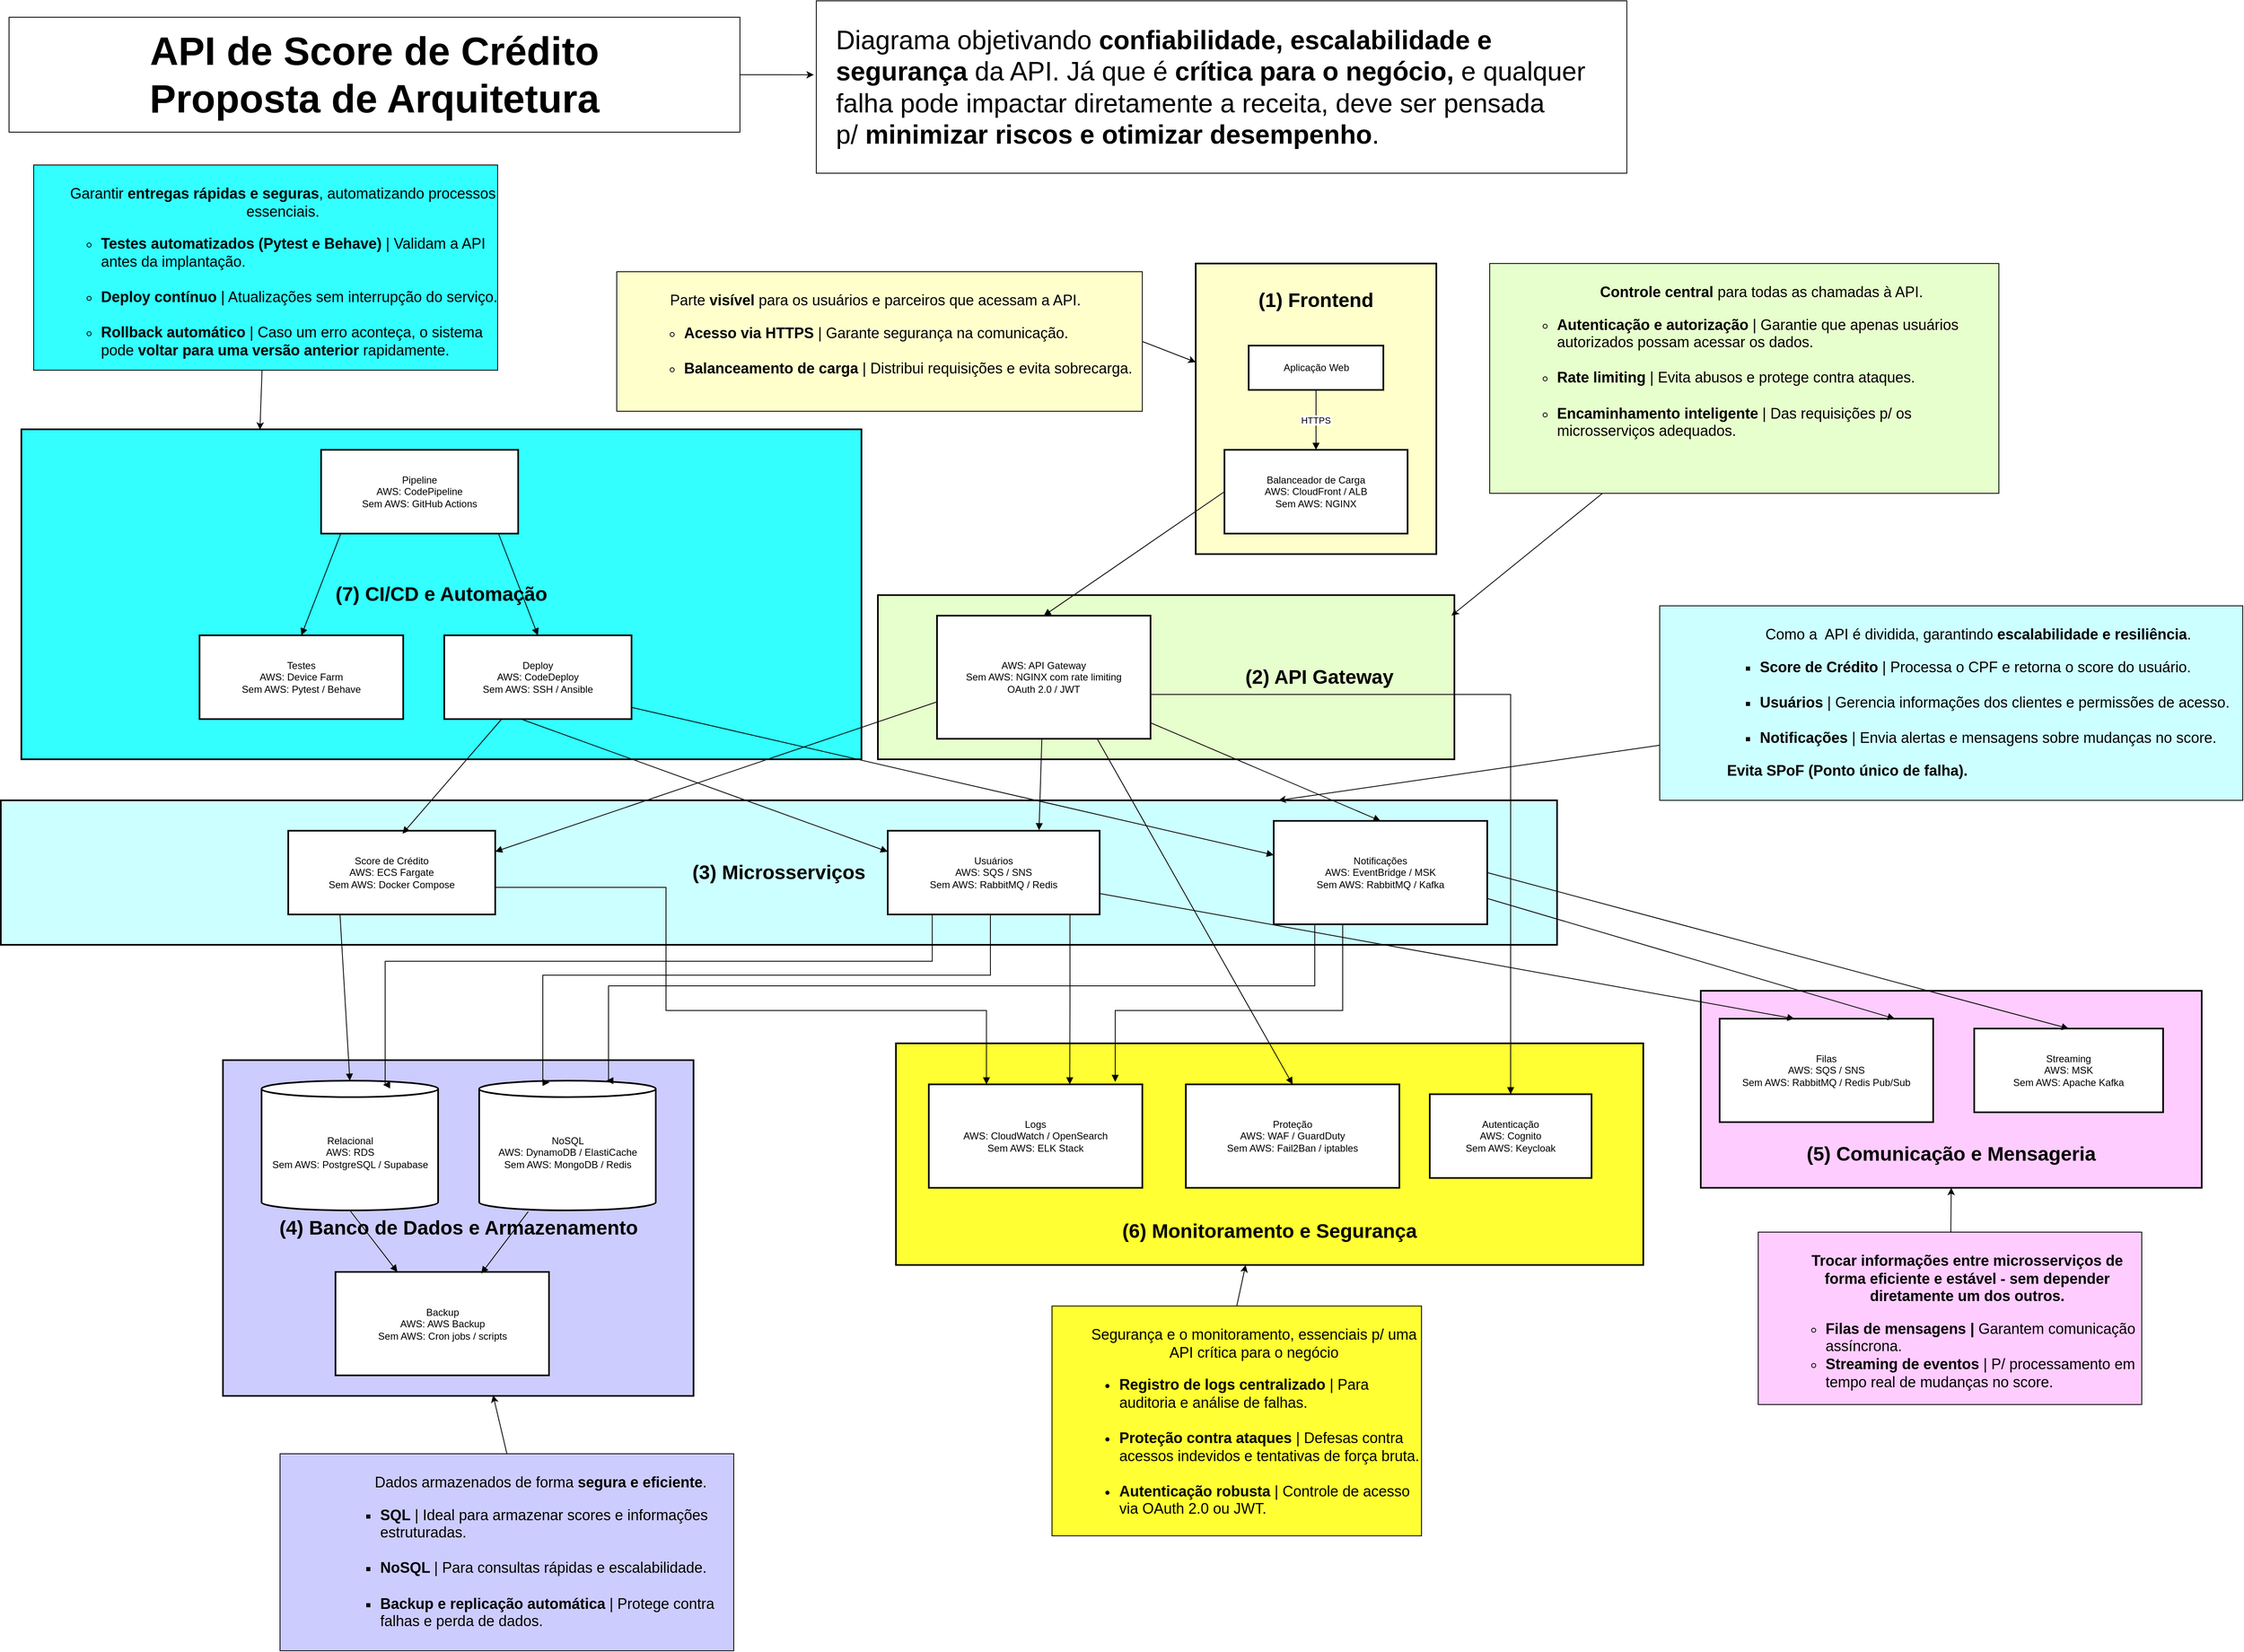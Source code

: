 <mxfile version="27.0.9">
  <diagram name="Página-1" id="U0EAmFKEfwVxLw0rXSPA">
    <mxGraphModel dx="3443" dy="1238" grid="1" gridSize="10" guides="1" tooltips="1" connect="1" arrows="1" fold="1" page="1" pageScale="1" pageWidth="827" pageHeight="1169" math="0" shadow="0">
      <root>
        <mxCell id="0" />
        <mxCell id="1" parent="0" />
        <mxCell id="oUFdxzyU1GM29w1jQ1mg-39" value="(7) CI/CD e Automação" style="whiteSpace=wrap;strokeWidth=2;fontStyle=1;fontSize=24;gradientColor=none;fillColor=#33FFFF;" vertex="1" parent="1">
          <mxGeometry x="45" y="562" width="1023" height="402" as="geometry" />
        </mxCell>
        <mxCell id="oUFdxzyU1GM29w1jQ1mg-40" value="(6) Monitoramento e Segurança" style="whiteSpace=wrap;strokeWidth=2;fontStyle=1;fontSize=24;verticalAlign=bottom;spacingTop=0;spacingBottom=24;fillColor=#FFFF33;" vertex="1" parent="1">
          <mxGeometry x="1110" y="1310" width="910" height="270" as="geometry" />
        </mxCell>
        <mxCell id="oUFdxzyU1GM29w1jQ1mg-41" value="(5) Comunicação e Mensageria" style="whiteSpace=wrap;strokeWidth=2;fontStyle=1;fontSize=24;verticalAlign=bottom;spacingBottom=24;fillColor=#FFCCFF;" vertex="1" parent="1">
          <mxGeometry x="2090" y="1246" width="610" height="240" as="geometry" />
        </mxCell>
        <mxCell id="oUFdxzyU1GM29w1jQ1mg-42" value="(4) Banco de Dados e Armazenamento" style="whiteSpace=wrap;strokeWidth=2;fillColor=#CCCCFF;fontSize=24;fontStyle=1" vertex="1" parent="1">
          <mxGeometry x="290.5" y="1330.5" width="573" height="409" as="geometry" />
        </mxCell>
        <mxCell id="oUFdxzyU1GM29w1jQ1mg-43" value="(3) Microsserviços" style="whiteSpace=wrap;strokeWidth=2;fillColor=#CCFFFF;fontStyle=1;fontSize=24;" vertex="1" parent="1">
          <mxGeometry x="20" y="1014" width="1895" height="176" as="geometry" />
        </mxCell>
        <mxCell id="oUFdxzyU1GM29w1jQ1mg-44" value="(2) API Gateway" style="whiteSpace=wrap;strokeWidth=2;fillColor=#E6FFCC;fontStyle=1;fontSize=24;align=right;spacingRight=72;" vertex="1" parent="1">
          <mxGeometry x="1088" y="764" width="702" height="200" as="geometry" />
        </mxCell>
        <mxCell id="oUFdxzyU1GM29w1jQ1mg-45" value="(1) Frontend" style="whiteSpace=wrap;strokeWidth=2;labelBackgroundColor=none;fillColor=#FFFFCC;fontStyle=1;fontSize=24;verticalAlign=top;spacingTop=24;" vertex="1" parent="1">
          <mxGeometry x="1475" y="360" width="293" height="354" as="geometry" />
        </mxCell>
        <mxCell id="oUFdxzyU1GM29w1jQ1mg-46" value="Aplicação Web" style="whiteSpace=wrap;strokeWidth=2;" vertex="1" parent="1">
          <mxGeometry x="1539.5" y="460" width="164" height="54" as="geometry" />
        </mxCell>
        <mxCell id="oUFdxzyU1GM29w1jQ1mg-47" value="Balanceador de Carga&#xa;AWS: CloudFront / ALB&#xa;Sem AWS: NGINX" style="whiteSpace=wrap;strokeWidth=2;" vertex="1" parent="1">
          <mxGeometry x="1510" y="587" width="223" height="102" as="geometry" />
        </mxCell>
        <mxCell id="oUFdxzyU1GM29w1jQ1mg-48" value="AWS: API Gateway&#xa;Sem AWS: NGINX com rate limiting&#xa;OAuth 2.0 / JWT" style="whiteSpace=wrap;strokeWidth=2;" vertex="1" parent="1">
          <mxGeometry x="1160" y="789" width="260" height="150" as="geometry" />
        </mxCell>
        <mxCell id="oUFdxzyU1GM29w1jQ1mg-49" value="Score de Crédito&#xa;AWS: ECS Fargate&#xa;Sem AWS: Docker Compose" style="whiteSpace=wrap;strokeWidth=2;" vertex="1" parent="1">
          <mxGeometry x="370" y="1051" width="252" height="102" as="geometry" />
        </mxCell>
        <mxCell id="oUFdxzyU1GM29w1jQ1mg-50" value="Usuários&#xa;AWS: SQS / SNS&#xa;Sem AWS: RabbitMQ / Redis" style="whiteSpace=wrap;strokeWidth=2;" vertex="1" parent="1">
          <mxGeometry x="1100" y="1051" width="258" height="102" as="geometry" />
        </mxCell>
        <mxCell id="oUFdxzyU1GM29w1jQ1mg-51" value="Notificações&#xa;AWS: EventBridge / MSK&#xa;Sem AWS: RabbitMQ / Kafka" style="whiteSpace=wrap;strokeWidth=2;" vertex="1" parent="1">
          <mxGeometry x="1570" y="1039" width="260" height="126" as="geometry" />
        </mxCell>
        <mxCell id="oUFdxzyU1GM29w1jQ1mg-52" value="Relacional&#xa;AWS: RDS&#xa;Sem AWS: PostgreSQL / Supabase" style="shape=cylinder3;boundedLbl=1;backgroundOutline=1;size=10;strokeWidth=2;whiteSpace=wrap;" vertex="1" parent="1">
          <mxGeometry x="337.5" y="1355.5" width="215" height="158" as="geometry" />
        </mxCell>
        <mxCell id="oUFdxzyU1GM29w1jQ1mg-53" value="NoSQL&#xa;AWS: DynamoDB / ElastiCache&#xa;Sem AWS: MongoDB / Redis" style="shape=cylinder3;boundedLbl=1;backgroundOutline=1;size=10;strokeWidth=2;whiteSpace=wrap;" vertex="1" parent="1">
          <mxGeometry x="602.5" y="1355.5" width="215" height="158" as="geometry" />
        </mxCell>
        <mxCell id="oUFdxzyU1GM29w1jQ1mg-54" value="Backup&#xa;AWS: AWS Backup&#xa;Sem AWS: Cron jobs / scripts" style="whiteSpace=wrap;strokeWidth=2;" vertex="1" parent="1">
          <mxGeometry x="427.5" y="1588.5" width="260" height="126" as="geometry" />
        </mxCell>
        <mxCell id="oUFdxzyU1GM29w1jQ1mg-55" value="Filas&#xa;AWS: SQS / SNS&#xa;Sem AWS: RabbitMQ / Redis Pub/Sub" style="whiteSpace=wrap;strokeWidth=2;" vertex="1" parent="1">
          <mxGeometry x="2113" y="1280" width="260" height="126" as="geometry" />
        </mxCell>
        <mxCell id="oUFdxzyU1GM29w1jQ1mg-56" value="Streaming&#xa;AWS: MSK&#xa;Sem AWS: Apache Kafka" style="whiteSpace=wrap;strokeWidth=2;" vertex="1" parent="1">
          <mxGeometry x="2423" y="1292" width="230" height="102" as="geometry" />
        </mxCell>
        <mxCell id="oUFdxzyU1GM29w1jQ1mg-57" value="Logs&#xa;AWS: CloudWatch / OpenSearch&#xa;Sem AWS: ELK Stack" style="whiteSpace=wrap;strokeWidth=2;" vertex="1" parent="1">
          <mxGeometry x="1150" y="1360" width="260" height="126" as="geometry" />
        </mxCell>
        <mxCell id="oUFdxzyU1GM29w1jQ1mg-58" value="Proteção&#xa;AWS: WAF / GuardDuty&#xa;Sem AWS: Fail2Ban / iptables" style="whiteSpace=wrap;strokeWidth=2;" vertex="1" parent="1">
          <mxGeometry x="1463" y="1360" width="260" height="126" as="geometry" />
        </mxCell>
        <mxCell id="oUFdxzyU1GM29w1jQ1mg-59" value="Autenticação&#xa;AWS: Cognito&#xa;Sem AWS: Keycloak" style="whiteSpace=wrap;strokeWidth=2;" vertex="1" parent="1">
          <mxGeometry x="1760" y="1372" width="197" height="102" as="geometry" />
        </mxCell>
        <mxCell id="oUFdxzyU1GM29w1jQ1mg-60" value="Pipeline&#xa;AWS: CodePipeline&#xa;Sem AWS: GitHub Actions" style="whiteSpace=wrap;strokeWidth=2;" vertex="1" parent="1">
          <mxGeometry x="410" y="587" width="240" height="102" as="geometry" />
        </mxCell>
        <mxCell id="oUFdxzyU1GM29w1jQ1mg-61" value="Testes&#xa;AWS: Device Farm&#xa;Sem AWS: Pytest / Behave" style="whiteSpace=wrap;strokeWidth=2;" vertex="1" parent="1">
          <mxGeometry x="262" y="813" width="248" height="102" as="geometry" />
        </mxCell>
        <mxCell id="oUFdxzyU1GM29w1jQ1mg-62" value="Deploy&#xa;AWS: CodeDeploy&#xa;Sem AWS: SSH / Ansible" style="whiteSpace=wrap;strokeWidth=2;" vertex="1" parent="1">
          <mxGeometry x="560" y="813" width="228" height="102" as="geometry" />
        </mxCell>
        <mxCell id="oUFdxzyU1GM29w1jQ1mg-63" value="HTTPS" style="curved=1;startArrow=none;endArrow=block;exitX=0.5;exitY=1;entryX=0.5;entryY=0;rounded=0;" edge="1" parent="1" source="oUFdxzyU1GM29w1jQ1mg-46" target="oUFdxzyU1GM29w1jQ1mg-47">
          <mxGeometry relative="1" as="geometry">
            <Array as="points" />
          </mxGeometry>
        </mxCell>
        <mxCell id="oUFdxzyU1GM29w1jQ1mg-64" value="" style="curved=1;startArrow=none;endArrow=block;exitX=0;exitY=0.5;entryX=0.5;entryY=0;rounded=0;exitDx=0;exitDy=0;" edge="1" parent="1" source="oUFdxzyU1GM29w1jQ1mg-47" target="oUFdxzyU1GM29w1jQ1mg-48">
          <mxGeometry relative="1" as="geometry">
            <Array as="points" />
          </mxGeometry>
        </mxCell>
        <mxCell id="oUFdxzyU1GM29w1jQ1mg-65" value="" style="startArrow=none;endArrow=block;exitX=0;exitY=0.7;entryX=1;entryY=0.25;rounded=0;entryDx=0;entryDy=0;" edge="1" parent="1" source="oUFdxzyU1GM29w1jQ1mg-48" target="oUFdxzyU1GM29w1jQ1mg-49">
          <mxGeometry relative="1" as="geometry" />
        </mxCell>
        <mxCell id="oUFdxzyU1GM29w1jQ1mg-66" value="" style="startArrow=none;endArrow=block;entryX=0.714;entryY=-0.006;rounded=0;entryDx=0;entryDy=0;entryPerimeter=0;" edge="1" parent="1" source="oUFdxzyU1GM29w1jQ1mg-48" target="oUFdxzyU1GM29w1jQ1mg-50">
          <mxGeometry relative="1" as="geometry" />
        </mxCell>
        <mxCell id="oUFdxzyU1GM29w1jQ1mg-67" value="" style="startArrow=none;endArrow=block;entryX=0.5;entryY=0;rounded=0;entryDx=0;entryDy=0;" edge="1" parent="1" source="oUFdxzyU1GM29w1jQ1mg-48" target="oUFdxzyU1GM29w1jQ1mg-51">
          <mxGeometry relative="1" as="geometry" />
        </mxCell>
        <mxCell id="oUFdxzyU1GM29w1jQ1mg-68" value="" style="startArrow=none;endArrow=block;exitX=0.25;exitY=1;entryX=0.5;entryY=0;rounded=0;exitDx=0;exitDy=0;entryDx=0;entryDy=0;entryPerimeter=0;" edge="1" parent="1" source="oUFdxzyU1GM29w1jQ1mg-49" target="oUFdxzyU1GM29w1jQ1mg-52">
          <mxGeometry relative="1" as="geometry" />
        </mxCell>
        <mxCell id="oUFdxzyU1GM29w1jQ1mg-69" value="" style="startArrow=none;endArrow=block;exitX=0.21;exitY=1;entryX=0.688;entryY=0.032;rounded=0;edgeStyle=orthogonalEdgeStyle;entryDx=0;entryDy=0;entryPerimeter=0;" edge="1" parent="1" source="oUFdxzyU1GM29w1jQ1mg-50" target="oUFdxzyU1GM29w1jQ1mg-52">
          <mxGeometry relative="1" as="geometry">
            <Array as="points">
              <mxPoint x="1154" y="1210" />
              <mxPoint x="488" y="1210" />
            </Array>
          </mxGeometry>
        </mxCell>
        <mxCell id="oUFdxzyU1GM29w1jQ1mg-70" value="" style="startArrow=none;endArrow=block;rounded=0;edgeStyle=orthogonalEdgeStyle;entryX=0.399;entryY=0.014;entryDx=0;entryDy=0;entryPerimeter=0;" edge="1" parent="1" source="oUFdxzyU1GM29w1jQ1mg-50" target="oUFdxzyU1GM29w1jQ1mg-53">
          <mxGeometry relative="1" as="geometry">
            <Array as="points">
              <mxPoint x="1225" y="1227" />
              <mxPoint x="680" y="1227" />
              <mxPoint x="680" y="1358" />
            </Array>
            <mxPoint x="1225" y="1150" as="sourcePoint" />
            <mxPoint x="680" y="1290" as="targetPoint" />
          </mxGeometry>
        </mxCell>
        <mxCell id="oUFdxzyU1GM29w1jQ1mg-71" value="" style="startArrow=none;endArrow=block;entryX=0.72;entryY=0;rounded=0;edgeStyle=orthogonalEdgeStyle;" edge="1" parent="1" source="oUFdxzyU1GM29w1jQ1mg-51" target="oUFdxzyU1GM29w1jQ1mg-53">
          <mxGeometry relative="1" as="geometry">
            <Array as="points">
              <mxPoint x="1620" y="1240" />
              <mxPoint x="760" y="1240" />
            </Array>
            <mxPoint x="1620" y="1170" as="sourcePoint" />
          </mxGeometry>
        </mxCell>
        <mxCell id="oUFdxzyU1GM29w1jQ1mg-72" value="" style="startArrow=none;endArrow=block;exitX=0.5;exitY=1;entryX=0.29;entryY=0;rounded=0;" edge="1" parent="1" source="oUFdxzyU1GM29w1jQ1mg-52" target="oUFdxzyU1GM29w1jQ1mg-54">
          <mxGeometry relative="1" as="geometry" />
        </mxCell>
        <mxCell id="oUFdxzyU1GM29w1jQ1mg-73" value="" style="startArrow=none;endArrow=block;exitX=0.278;exitY=1.009;entryX=0.683;entryY=0.015;rounded=0;exitDx=0;exitDy=0;exitPerimeter=0;entryDx=0;entryDy=0;entryPerimeter=0;" edge="1" parent="1" source="oUFdxzyU1GM29w1jQ1mg-53" target="oUFdxzyU1GM29w1jQ1mg-54">
          <mxGeometry relative="1" as="geometry" />
        </mxCell>
        <mxCell id="oUFdxzyU1GM29w1jQ1mg-74" value="" style="startArrow=none;endArrow=block;exitX=1;exitY=0.75;entryX=0.35;entryY=0;rounded=0;exitDx=0;exitDy=0;" edge="1" parent="1" source="oUFdxzyU1GM29w1jQ1mg-50" target="oUFdxzyU1GM29w1jQ1mg-55">
          <mxGeometry relative="1" as="geometry" />
        </mxCell>
        <mxCell id="oUFdxzyU1GM29w1jQ1mg-75" value="" style="startArrow=none;endArrow=block;exitX=1;exitY=0.75;entryX=0.82;entryY=0;rounded=0;exitDx=0;exitDy=0;" edge="1" parent="1" source="oUFdxzyU1GM29w1jQ1mg-51" target="oUFdxzyU1GM29w1jQ1mg-55">
          <mxGeometry relative="1" as="geometry" />
        </mxCell>
        <mxCell id="oUFdxzyU1GM29w1jQ1mg-76" value="" style="startArrow=none;endArrow=block;exitX=1;exitY=0.5;entryX=0.5;entryY=0;rounded=0;exitDx=0;exitDy=0;" edge="1" parent="1" source="oUFdxzyU1GM29w1jQ1mg-51" target="oUFdxzyU1GM29w1jQ1mg-56">
          <mxGeometry relative="1" as="geometry" />
        </mxCell>
        <mxCell id="oUFdxzyU1GM29w1jQ1mg-77" value="" style="startArrow=none;endArrow=block;exitX=1;exitY=0.7;entryX=0.27;entryY=0;rounded=0;edgeStyle=orthogonalEdgeStyle;" edge="1" parent="1" source="oUFdxzyU1GM29w1jQ1mg-49" target="oUFdxzyU1GM29w1jQ1mg-57">
          <mxGeometry relative="1" as="geometry">
            <Array as="points">
              <mxPoint x="622" y="1120" />
              <mxPoint x="830" y="1120" />
              <mxPoint x="830" y="1270" />
              <mxPoint x="1220" y="1270" />
            </Array>
          </mxGeometry>
        </mxCell>
        <mxCell id="oUFdxzyU1GM29w1jQ1mg-78" value="" style="startArrow=none;endArrow=block;exitX=0.86;exitY=1;entryX=0.66;entryY=0;rounded=0;edgeStyle=orthogonalEdgeStyle;" edge="1" parent="1" source="oUFdxzyU1GM29w1jQ1mg-50" target="oUFdxzyU1GM29w1jQ1mg-57">
          <mxGeometry relative="1" as="geometry" />
        </mxCell>
        <mxCell id="oUFdxzyU1GM29w1jQ1mg-79" value="" style="startArrow=none;endArrow=block;entryX=0.873;entryY=-0.024;rounded=0;entryDx=0;entryDy=0;entryPerimeter=0;edgeStyle=orthogonalEdgeStyle;" edge="1" parent="1" source="oUFdxzyU1GM29w1jQ1mg-51" target="oUFdxzyU1GM29w1jQ1mg-57">
          <mxGeometry relative="1" as="geometry">
            <Array as="points">
              <mxPoint x="1654" y="1270" />
              <mxPoint x="1377" y="1270" />
            </Array>
          </mxGeometry>
        </mxCell>
        <mxCell id="oUFdxzyU1GM29w1jQ1mg-80" value="" style="startArrow=none;endArrow=block;exitX=0.75;exitY=1;entryX=0.5;entryY=0;rounded=0;exitDx=0;exitDy=0;" edge="1" parent="1" source="oUFdxzyU1GM29w1jQ1mg-48" target="oUFdxzyU1GM29w1jQ1mg-58">
          <mxGeometry relative="1" as="geometry" />
        </mxCell>
        <mxCell id="oUFdxzyU1GM29w1jQ1mg-81" value="" style="startArrow=none;endArrow=block;exitX=1;exitY=0.64;entryX=0.5;entryY=0;rounded=0;edgeStyle=orthogonalEdgeStyle;" edge="1" parent="1" source="oUFdxzyU1GM29w1jQ1mg-48" target="oUFdxzyU1GM29w1jQ1mg-59">
          <mxGeometry relative="1" as="geometry" />
        </mxCell>
        <mxCell id="oUFdxzyU1GM29w1jQ1mg-82" value="" style="startArrow=none;endArrow=block;exitX=0.1;exitY=1;entryX=0.5;entryY=0;rounded=0;" edge="1" parent="1" source="oUFdxzyU1GM29w1jQ1mg-60" target="oUFdxzyU1GM29w1jQ1mg-61">
          <mxGeometry relative="1" as="geometry" />
        </mxCell>
        <mxCell id="oUFdxzyU1GM29w1jQ1mg-83" value="" style="startArrow=none;endArrow=block;exitX=0.9;exitY=1;entryX=0.5;entryY=0;rounded=0;" edge="1" parent="1" source="oUFdxzyU1GM29w1jQ1mg-60" target="oUFdxzyU1GM29w1jQ1mg-62">
          <mxGeometry relative="1" as="geometry" />
        </mxCell>
        <mxCell id="oUFdxzyU1GM29w1jQ1mg-84" value="" style="startArrow=none;endArrow=block;entryX=0.552;entryY=0.036;rounded=0;entryDx=0;entryDy=0;entryPerimeter=0;" edge="1" parent="1" source="oUFdxzyU1GM29w1jQ1mg-62" target="oUFdxzyU1GM29w1jQ1mg-49">
          <mxGeometry relative="1" as="geometry" />
        </mxCell>
        <mxCell id="oUFdxzyU1GM29w1jQ1mg-85" value="" style="startArrow=none;endArrow=block;exitX=0.41;exitY=1;entryX=0;entryY=0.25;rounded=0;" edge="1" parent="1" source="oUFdxzyU1GM29w1jQ1mg-62" target="oUFdxzyU1GM29w1jQ1mg-50">
          <mxGeometry relative="1" as="geometry" />
        </mxCell>
        <mxCell id="oUFdxzyU1GM29w1jQ1mg-86" value="" style="startArrow=none;endArrow=block;exitX=1;exitY=0.86;entryX=0;entryY=0.33;rounded=0;" edge="1" parent="1" source="oUFdxzyU1GM29w1jQ1mg-62" target="oUFdxzyU1GM29w1jQ1mg-51">
          <mxGeometry relative="1" as="geometry" />
        </mxCell>
        <mxCell id="oUFdxzyU1GM29w1jQ1mg-87" value="API de Score de Crédito&lt;div&gt;Proposta de Arquitetura&lt;/div&gt;" style="whiteSpace=wrap;html=1;fontSize=48;fontStyle=1" vertex="1" parent="1">
          <mxGeometry x="30" y="60" width="890" height="140" as="geometry" />
        </mxCell>
        <mxCell id="oUFdxzyU1GM29w1jQ1mg-100" style="rounded=0;orthogonalLoop=1;jettySize=auto;html=1;exitX=1;exitY=0.5;exitDx=0;exitDy=0;" edge="1" parent="1" source="oUFdxzyU1GM29w1jQ1mg-99" target="oUFdxzyU1GM29w1jQ1mg-45">
          <mxGeometry relative="1" as="geometry" />
        </mxCell>
        <mxCell id="oUFdxzyU1GM29w1jQ1mg-99" value="&lt;strong&gt;&lt;/strong&gt;&lt;p style=&quot;text-align: center;&quot;&gt;&lt;span style=&quot;background-color: transparent; color: light-dark(rgb(0, 0, 0), rgb(255, 255, 255));&quot;&gt;Parte &lt;/span&gt;&lt;strong style=&quot;background-color: transparent; color: light-dark(rgb(0, 0, 0), rgb(255, 255, 255));&quot;&gt;visível&lt;/strong&gt;&lt;span style=&quot;background-color: transparent; color: light-dark(rgb(0, 0, 0), rgb(255, 255, 255));&quot;&gt; para os usuários e parceiros que acessam a API.&lt;/span&gt;&lt;/p&gt;&lt;ul&gt;&lt;ul&gt;&lt;li&gt;&lt;strong&gt;Acesso via HTTPS&lt;/strong&gt; | Garante segurança na comunicação.&lt;/li&gt;&lt;/ul&gt;&lt;br&gt;&lt;ul&gt;&lt;li&gt;&lt;strong&gt;Balanceamento de carga&lt;/strong&gt; | Distribui requisições e evita sobrecarga.&lt;/li&gt;&lt;/ul&gt;&lt;br&gt;&lt;/ul&gt;" style="text;whiteSpace=wrap;html=1;strokeColor=default;fontSize=18;labelBackgroundColor=none;labelBorderColor=none;fillColor=#FFFFCC;align=left;" vertex="1" parent="1">
          <mxGeometry x="770" y="370" width="640" height="170" as="geometry" />
        </mxCell>
        <mxCell id="oUFdxzyU1GM29w1jQ1mg-102" style="rounded=0;orthogonalLoop=1;jettySize=auto;html=1;entryX=0.995;entryY=0.125;entryDx=0;entryDy=0;entryPerimeter=0;" edge="1" parent="1" source="oUFdxzyU1GM29w1jQ1mg-101" target="oUFdxzyU1GM29w1jQ1mg-44">
          <mxGeometry relative="1" as="geometry" />
        </mxCell>
        <mxCell id="oUFdxzyU1GM29w1jQ1mg-101" value="&lt;strong&gt;&lt;/strong&gt;&lt;ul&gt;&lt;strong&gt;&lt;/strong&gt;&lt;p style=&quot;text-align: center;&quot;&gt;&lt;strong style=&quot;background-color: transparent; color: light-dark(rgb(0, 0, 0), rgb(255, 255, 255)); text-align: left;&quot;&gt;Controle central&lt;/strong&gt;&lt;span style=&quot;background-color: transparent; color: light-dark(rgb(0, 0, 0), rgb(255, 255, 255)); text-align: left;&quot;&gt; para todas as chamadas à API.&lt;/span&gt;&lt;/p&gt;&lt;ul&gt;&lt;li&gt;&lt;strong&gt;Autenticação e autorização&lt;/strong&gt; | Garantie que apenas usuários autorizados possam acessar os dados.&lt;/li&gt;&lt;br&gt;&lt;li&gt;&lt;strong&gt;Rate limiting&lt;/strong&gt; | Evita abusos e protege contra ataques.&lt;/li&gt;&lt;br&gt;&lt;li&gt;&lt;strong&gt;Encaminhamento inteligente&lt;/strong&gt;&amp;nbsp;| Das requisições p/ os microsserviços adequados.&lt;/li&gt;&lt;br&gt;&lt;/ul&gt;&lt;/ul&gt;" style="text;whiteSpace=wrap;html=1;strokeColor=default;fontSize=18;labelBackgroundColor=none;labelBorderColor=none;fillColor=#E6FFCC;" vertex="1" parent="1">
          <mxGeometry x="1833" y="360" width="620" height="280" as="geometry" />
        </mxCell>
        <mxCell id="oUFdxzyU1GM29w1jQ1mg-104" style="rounded=0;orthogonalLoop=1;jettySize=auto;html=1;" edge="1" parent="1" source="oUFdxzyU1GM29w1jQ1mg-103" target="oUFdxzyU1GM29w1jQ1mg-43">
          <mxGeometry relative="1" as="geometry" />
        </mxCell>
        <mxCell id="oUFdxzyU1GM29w1jQ1mg-103" value="&lt;strong&gt;&lt;/strong&gt;&lt;ul&gt;&lt;strong&gt;&lt;/strong&gt;&lt;ul&gt;&lt;strong&gt;&lt;/strong&gt;&lt;p style=&quot;text-align: center;&quot;&gt;&lt;span style=&quot;background-color: transparent; color: light-dark(rgb(0, 0, 0), rgb(255, 255, 255)); text-align: left;&quot;&gt;Como a&amp;nbsp; API é dividida,&amp;nbsp;&lt;/span&gt;&lt;span style=&quot;background-color: transparent; color: light-dark(rgb(0, 0, 0), rgb(255, 255, 255)); text-align: left;&quot;&gt;garantindo &lt;/span&gt;&lt;strong style=&quot;background-color: transparent; color: light-dark(rgb(0, 0, 0), rgb(255, 255, 255)); text-align: left;&quot;&gt;escalabilidade e resiliência&lt;/strong&gt;&lt;span style=&quot;background-color: transparent; color: light-dark(rgb(0, 0, 0), rgb(255, 255, 255)); text-align: left;&quot;&gt;.&lt;/span&gt;&lt;/p&gt;&lt;ul&gt;&lt;li&gt;&lt;strong&gt;Score de Crédito&amp;nbsp;&lt;/strong&gt;| Processa o CPF e retorna o score do usuário.&lt;/li&gt;&lt;br&gt;&lt;li&gt;&lt;strong&gt;Usuários&amp;nbsp;&lt;/strong&gt;| Gerencia informações dos clientes e permissões de acesso.&lt;/li&gt;&lt;br&gt;&lt;li&gt;&lt;strong&gt;Notificações&amp;nbsp;&lt;/strong&gt;| Envia alertas e mensagens sobre mudanças no score.&lt;/li&gt;&lt;/ul&gt;&lt;p&gt;&lt;b&gt;Evita SPoF (Ponto único de falha).&lt;/b&gt;&lt;/p&gt;&lt;/ul&gt;&lt;/ul&gt;" style="text;whiteSpace=wrap;html=1;strokeColor=default;fontSize=18;labelBackgroundColor=none;labelBorderColor=none;fillColor=light-dark(#ccffff, #ededed);" vertex="1" parent="1">
          <mxGeometry x="2040" y="777" width="710" height="237" as="geometry" />
        </mxCell>
        <mxCell id="oUFdxzyU1GM29w1jQ1mg-106" style="rounded=0;orthogonalLoop=1;jettySize=auto;html=1;entryX=0.574;entryY=0.998;entryDx=0;entryDy=0;exitX=0.5;exitY=0;exitDx=0;exitDy=0;entryPerimeter=0;" edge="1" parent="1" source="oUFdxzyU1GM29w1jQ1mg-105" target="oUFdxzyU1GM29w1jQ1mg-42">
          <mxGeometry relative="1" as="geometry" />
        </mxCell>
        <mxCell id="oUFdxzyU1GM29w1jQ1mg-105" value="&lt;strong&gt;&lt;/strong&gt;&lt;ul&gt;&lt;strong&gt;&lt;/strong&gt;&lt;ul&gt;&lt;strong&gt;&lt;/strong&gt;&lt;p style=&quot;text-align: center;&quot;&gt;&lt;span style=&quot;background-color: transparent; color: light-dark(rgb(0, 0, 0), rgb(255, 255, 255)); text-align: left;&quot;&gt;Dados armazenados de forma &lt;/span&gt;&lt;strong style=&quot;background-color: transparent; color: light-dark(rgb(0, 0, 0), rgb(255, 255, 255)); text-align: left;&quot;&gt;segura e eficiente&lt;/strong&gt;&lt;span style=&quot;background-color: transparent; color: light-dark(rgb(0, 0, 0), rgb(255, 255, 255)); text-align: left;&quot;&gt;.&lt;/span&gt;&lt;/p&gt;&lt;p&gt;&lt;strong&gt;&lt;/strong&gt;&lt;/p&gt;&lt;ul&gt;&lt;li style=&quot;&quot;&gt;&lt;strong&gt;SQL&lt;/strong&gt;&amp;nbsp;| Ideal para armazenar scores e informações estruturadas.&lt;/li&gt;&lt;div style=&quot;&quot;&gt;&lt;br&gt;&lt;/div&gt;&lt;li style=&quot;&quot;&gt;&lt;strong&gt;NoSQL &lt;/strong&gt;| Para consultas rápidas e escalabilidade.&lt;/li&gt;&lt;div style=&quot;&quot;&gt;&lt;br&gt;&lt;/div&gt;&lt;li style=&quot;&quot;&gt;&lt;strong&gt;Backup e replicação automática&lt;/strong&gt;&amp;nbsp;| Protege contra falhas e perda de dados.&lt;/li&gt;&lt;/ul&gt;&lt;/ul&gt;&lt;/ul&gt;" style="text;whiteSpace=wrap;html=1;strokeColor=default;fontSize=18;align=left;labelBackgroundColor=none;fillColor=#CCCCFF;" vertex="1" parent="1">
          <mxGeometry x="360" y="1810" width="552.5" height="240" as="geometry" />
        </mxCell>
        <mxCell id="oUFdxzyU1GM29w1jQ1mg-109" style="rounded=0;orthogonalLoop=1;jettySize=auto;html=1;entryX=0.5;entryY=1;entryDx=0;entryDy=0;" edge="1" parent="1" source="oUFdxzyU1GM29w1jQ1mg-108" target="oUFdxzyU1GM29w1jQ1mg-41">
          <mxGeometry relative="1" as="geometry" />
        </mxCell>
        <mxCell id="oUFdxzyU1GM29w1jQ1mg-108" value="&lt;strong&gt;&lt;/strong&gt;&lt;ul&gt;&lt;strong&gt;&lt;/strong&gt;&lt;ul&gt;&lt;strong&gt;&lt;/strong&gt;&lt;/ul&gt;&lt;/ul&gt;&lt;blockquote style=&quot;text-align: center; margin: 0px 0px 0px 40px; border: none; padding: 0px;&quot;&gt;&lt;b&gt;&lt;span style=&quot;background-color: transparent; color: light-dark(rgb(0, 0, 0), rgb(255, 255, 255)); text-align: left;&quot;&gt;T&lt;/span&gt;&lt;span style=&quot;background-color: transparent; color: light-dark(rgb(0, 0, 0), rgb(255, 255, 255)); text-align: left;&quot;&gt;rocar informações entre microsserviços de forma eficiente e estável - sem depender diretamente um dos outros.&lt;/span&gt;&lt;/b&gt;&lt;/blockquote&gt;&lt;ul&gt;&lt;ul&gt;&lt;li&gt;&lt;strong style=&quot;background-color: transparent; color: light-dark(rgb(0, 0, 0), rgb(255, 255, 255));&quot;&gt;Filas de mensagens |&amp;nbsp;&lt;/strong&gt;&lt;span style=&quot;background-color: transparent; color: light-dark(rgb(0, 0, 0), rgb(255, 255, 255));&quot;&gt;Garantem comunicação assíncrona.&lt;/span&gt;&lt;/li&gt;&lt;li&gt;&lt;strong style=&quot;background-color: transparent; color: light-dark(rgb(0, 0, 0), rgb(255, 255, 255));&quot;&gt;Streaming de eventos&amp;nbsp;&lt;/strong&gt;&lt;span style=&quot;background-color: transparent; color: light-dark(rgb(0, 0, 0), rgb(255, 255, 255));&quot;&gt;| P/ processamento em tempo real de mudanças no score.&lt;/span&gt;&lt;/li&gt;&lt;/ul&gt;&lt;/ul&gt;" style="text;whiteSpace=wrap;html=1;strokeColor=default;fontSize=18;labelBackgroundColor=none;labelBorderColor=none;fillColor=light-dark(#FFCCFF,#EDEDED);" vertex="1" parent="1">
          <mxGeometry x="2160" y="1540" width="467" height="210" as="geometry" />
        </mxCell>
        <mxCell id="oUFdxzyU1GM29w1jQ1mg-111" style="rounded=0;orthogonalLoop=1;jettySize=auto;html=1;exitX=0.5;exitY=0;exitDx=0;exitDy=0;" edge="1" parent="1" source="oUFdxzyU1GM29w1jQ1mg-110" target="oUFdxzyU1GM29w1jQ1mg-40">
          <mxGeometry relative="1" as="geometry" />
        </mxCell>
        <mxCell id="oUFdxzyU1GM29w1jQ1mg-110" value="&lt;strong&gt;&lt;/strong&gt;&lt;ul&gt;&lt;strong&gt;&lt;/strong&gt;&lt;ul&gt;&lt;strong&gt;&lt;/strong&gt;&lt;/ul&gt;&lt;/ul&gt;&lt;blockquote style=&quot;margin: 0px 0px 0px 40px; border: none; padding: 0px;&quot;&gt;&lt;strong&gt;&lt;/strong&gt;&lt;p style=&quot;text-align: center;&quot;&gt;&lt;span style=&quot;background-color: transparent; color: light-dark(rgb(0, 0, 0), rgb(255, 255, 255)); text-align: left;&quot;&gt;Segurança e o monitoramento, essenciais p/ uma API crítica para o negócio&lt;/span&gt;&lt;/p&gt;&lt;ul&gt;&lt;li&gt;&lt;strong&gt;Registro de logs centralizado&lt;/strong&gt;&amp;nbsp;| Para auditoria e análise de falhas.&lt;/li&gt;&lt;br&gt;&lt;li&gt;&lt;strong&gt;Proteção contra ataques&lt;/strong&gt;&amp;nbsp;| Defesas contra acessos indevidos e tentativas de força bruta.&lt;/li&gt;&lt;br&gt;&lt;li&gt;&lt;strong&gt;Autenticação robusta&lt;/strong&gt;&amp;nbsp;| Controle de acesso via OAuth 2.0 ou JWT.&lt;/li&gt;&lt;/ul&gt;&lt;/blockquote&gt;" style="text;whiteSpace=wrap;html=1;strokeColor=default;fontSize=18;labelBackgroundColor=none;labelBorderColor=none;fillColor=light-dark(#FFFF33,#EDEDED);" vertex="1" parent="1">
          <mxGeometry x="1300" y="1630" width="450" height="280" as="geometry" />
        </mxCell>
        <mxCell id="oUFdxzyU1GM29w1jQ1mg-112" value="&lt;font style=&quot;forced-color-adjust: none; color: rgb(0, 0, 0); font-family: Helvetica; font-style: normal; font-variant-ligatures: normal; font-variant-caps: normal; font-weight: 400; letter-spacing: normal; orphans: 2; text-align: center; text-indent: 0px; text-transform: none; widows: 2; word-spacing: 0px; -webkit-text-stroke-width: 0px; white-space: normal; text-decoration-thickness: initial; text-decoration-style: initial; text-decoration-color: initial;&quot;&gt;Diagrama objetivando&amp;nbsp;&lt;strong style=&quot;forced-color-adjust: none;&quot;&gt;confiabilidade, escalabilidade e segurança&lt;/strong&gt;&lt;span&gt;&amp;nbsp;&lt;/span&gt;da API.&amp;nbsp;&lt;/font&gt;&lt;span style=&quot;forced-color-adjust: none; color: light-dark(rgb(0, 0, 0), rgb(255, 255, 255)); font-family: Helvetica; font-style: normal; font-variant-ligatures: normal; font-variant-caps: normal; font-weight: 400; letter-spacing: normal; orphans: 2; text-align: center; text-indent: 0px; text-transform: none; widows: 2; word-spacing: 0px; -webkit-text-stroke-width: 0px; white-space: normal; text-decoration-thickness: initial; text-decoration-style: initial; text-decoration-color: initial;&quot;&gt;Já que é&lt;span&gt;&amp;nbsp;&lt;/span&gt;&lt;/span&gt;&lt;strong style=&quot;forced-color-adjust: none; color: light-dark(rgb(0, 0, 0), rgb(255, 255, 255)); font-family: Helvetica; font-style: normal; font-variant-ligatures: normal; font-variant-caps: normal; letter-spacing: normal; orphans: 2; text-align: center; text-indent: 0px; text-transform: none; widows: 2; word-spacing: 0px; -webkit-text-stroke-width: 0px; white-space: normal; text-decoration-thickness: initial; text-decoration-style: initial; text-decoration-color: initial;&quot;&gt;crítica para o negócio,&lt;/strong&gt;&lt;span style=&quot;forced-color-adjust: none; color: light-dark(rgb(0, 0, 0), rgb(255, 255, 255)); font-family: Helvetica; font-style: normal; font-variant-ligatures: normal; font-variant-caps: normal; font-weight: 400; letter-spacing: normal; orphans: 2; text-align: center; text-indent: 0px; text-transform: none; widows: 2; word-spacing: 0px; -webkit-text-stroke-width: 0px; white-space: normal; text-decoration-thickness: initial; text-decoration-style: initial; text-decoration-color: initial;&quot;&gt;&amp;nbsp;e qualquer falha pode impactar diretamente a receita, deve ser pensada p/&amp;nbsp;&lt;/span&gt;&lt;strong style=&quot;forced-color-adjust: none; color: light-dark(rgb(0, 0, 0), rgb(255, 255, 255)); font-family: Helvetica; font-style: normal; font-variant-ligatures: normal; font-variant-caps: normal; letter-spacing: normal; orphans: 2; text-align: center; text-indent: 0px; text-transform: none; widows: 2; word-spacing: 0px; -webkit-text-stroke-width: 0px; white-space: normal; text-decoration-thickness: initial; text-decoration-style: initial; text-decoration-color: initial;&quot;&gt;minimizar riscos e otimizar desempenho&lt;/strong&gt;&lt;span style=&quot;forced-color-adjust: none; color: light-dark(rgb(0, 0, 0), rgb(255, 255, 255)); font-family: Helvetica; font-style: normal; font-variant-ligatures: normal; font-variant-caps: normal; font-weight: 400; letter-spacing: normal; orphans: 2; text-align: center; text-indent: 0px; text-transform: none; widows: 2; word-spacing: 0px; -webkit-text-stroke-width: 0px; white-space: normal; text-decoration-thickness: initial; text-decoration-style: initial; text-decoration-color: initial;&quot;&gt;.&lt;/span&gt;" style="text;whiteSpace=wrap;html=1;fontSize=32;fillColor=default;strokeColor=default;labelBackgroundColor=none;spacing=24;" vertex="1" parent="1">
          <mxGeometry x="1013" y="40" width="987" height="210" as="geometry" />
        </mxCell>
        <mxCell id="oUFdxzyU1GM29w1jQ1mg-113" style="edgeStyle=orthogonalEdgeStyle;rounded=0;orthogonalLoop=1;jettySize=auto;html=1;entryX=-0.003;entryY=0.429;entryDx=0;entryDy=0;entryPerimeter=0;" edge="1" parent="1" source="oUFdxzyU1GM29w1jQ1mg-87" target="oUFdxzyU1GM29w1jQ1mg-112">
          <mxGeometry relative="1" as="geometry" />
        </mxCell>
        <mxCell id="oUFdxzyU1GM29w1jQ1mg-114" value="&lt;strong&gt;&lt;/strong&gt;&lt;ul&gt;&lt;strong&gt;&lt;/strong&gt;&lt;p style=&quot;text-align: center;&quot;&gt;&lt;span style=&quot;background-color: transparent; color: light-dark(rgb(0, 0, 0), rgb(255, 255, 255)); text-align: left;&quot;&gt;Garantir &lt;/span&gt;&lt;strong style=&quot;background-color: transparent; color: light-dark(rgb(0, 0, 0), rgb(255, 255, 255)); text-align: left;&quot;&gt;entregas rápidas e seguras&lt;/strong&gt;&lt;span style=&quot;background-color: transparent; color: light-dark(rgb(0, 0, 0), rgb(255, 255, 255)); text-align: left;&quot;&gt;, automatizando processos essenciais.&lt;/span&gt;&lt;/p&gt;&lt;ul&gt;&lt;li&gt;&lt;strong&gt;Testes automatizados (Pytest e Behave)&lt;/strong&gt;&amp;nbsp;| Validam a API antes da implantação.&lt;/li&gt;&lt;br&gt;&lt;li&gt;&lt;strong&gt;Deploy contínuo&lt;/strong&gt;&amp;nbsp;| Atualizações sem interrupção do serviço.&lt;/li&gt;&lt;br&gt;&lt;li&gt;&lt;strong&gt;Rollback automático&lt;/strong&gt;&amp;nbsp;| Caso um erro aconteça, o sistema pode &lt;strong&gt;voltar para uma versão anterior&lt;/strong&gt; rapidamente.&lt;/li&gt;&lt;/ul&gt;&lt;/ul&gt;" style="text;whiteSpace=wrap;html=1;strokeColor=default;fontSize=18;labelBackgroundColor=none;labelBorderColor=none;fillColor=#33FFFF;align=left;" vertex="1" parent="1">
          <mxGeometry x="60" y="240" width="565" height="250" as="geometry" />
        </mxCell>
        <mxCell id="oUFdxzyU1GM29w1jQ1mg-115" style="rounded=0;orthogonalLoop=1;jettySize=auto;html=1;entryX=0.284;entryY=0.001;entryDx=0;entryDy=0;entryPerimeter=0;" edge="1" parent="1" source="oUFdxzyU1GM29w1jQ1mg-114" target="oUFdxzyU1GM29w1jQ1mg-39">
          <mxGeometry relative="1" as="geometry" />
        </mxCell>
      </root>
    </mxGraphModel>
  </diagram>
</mxfile>
